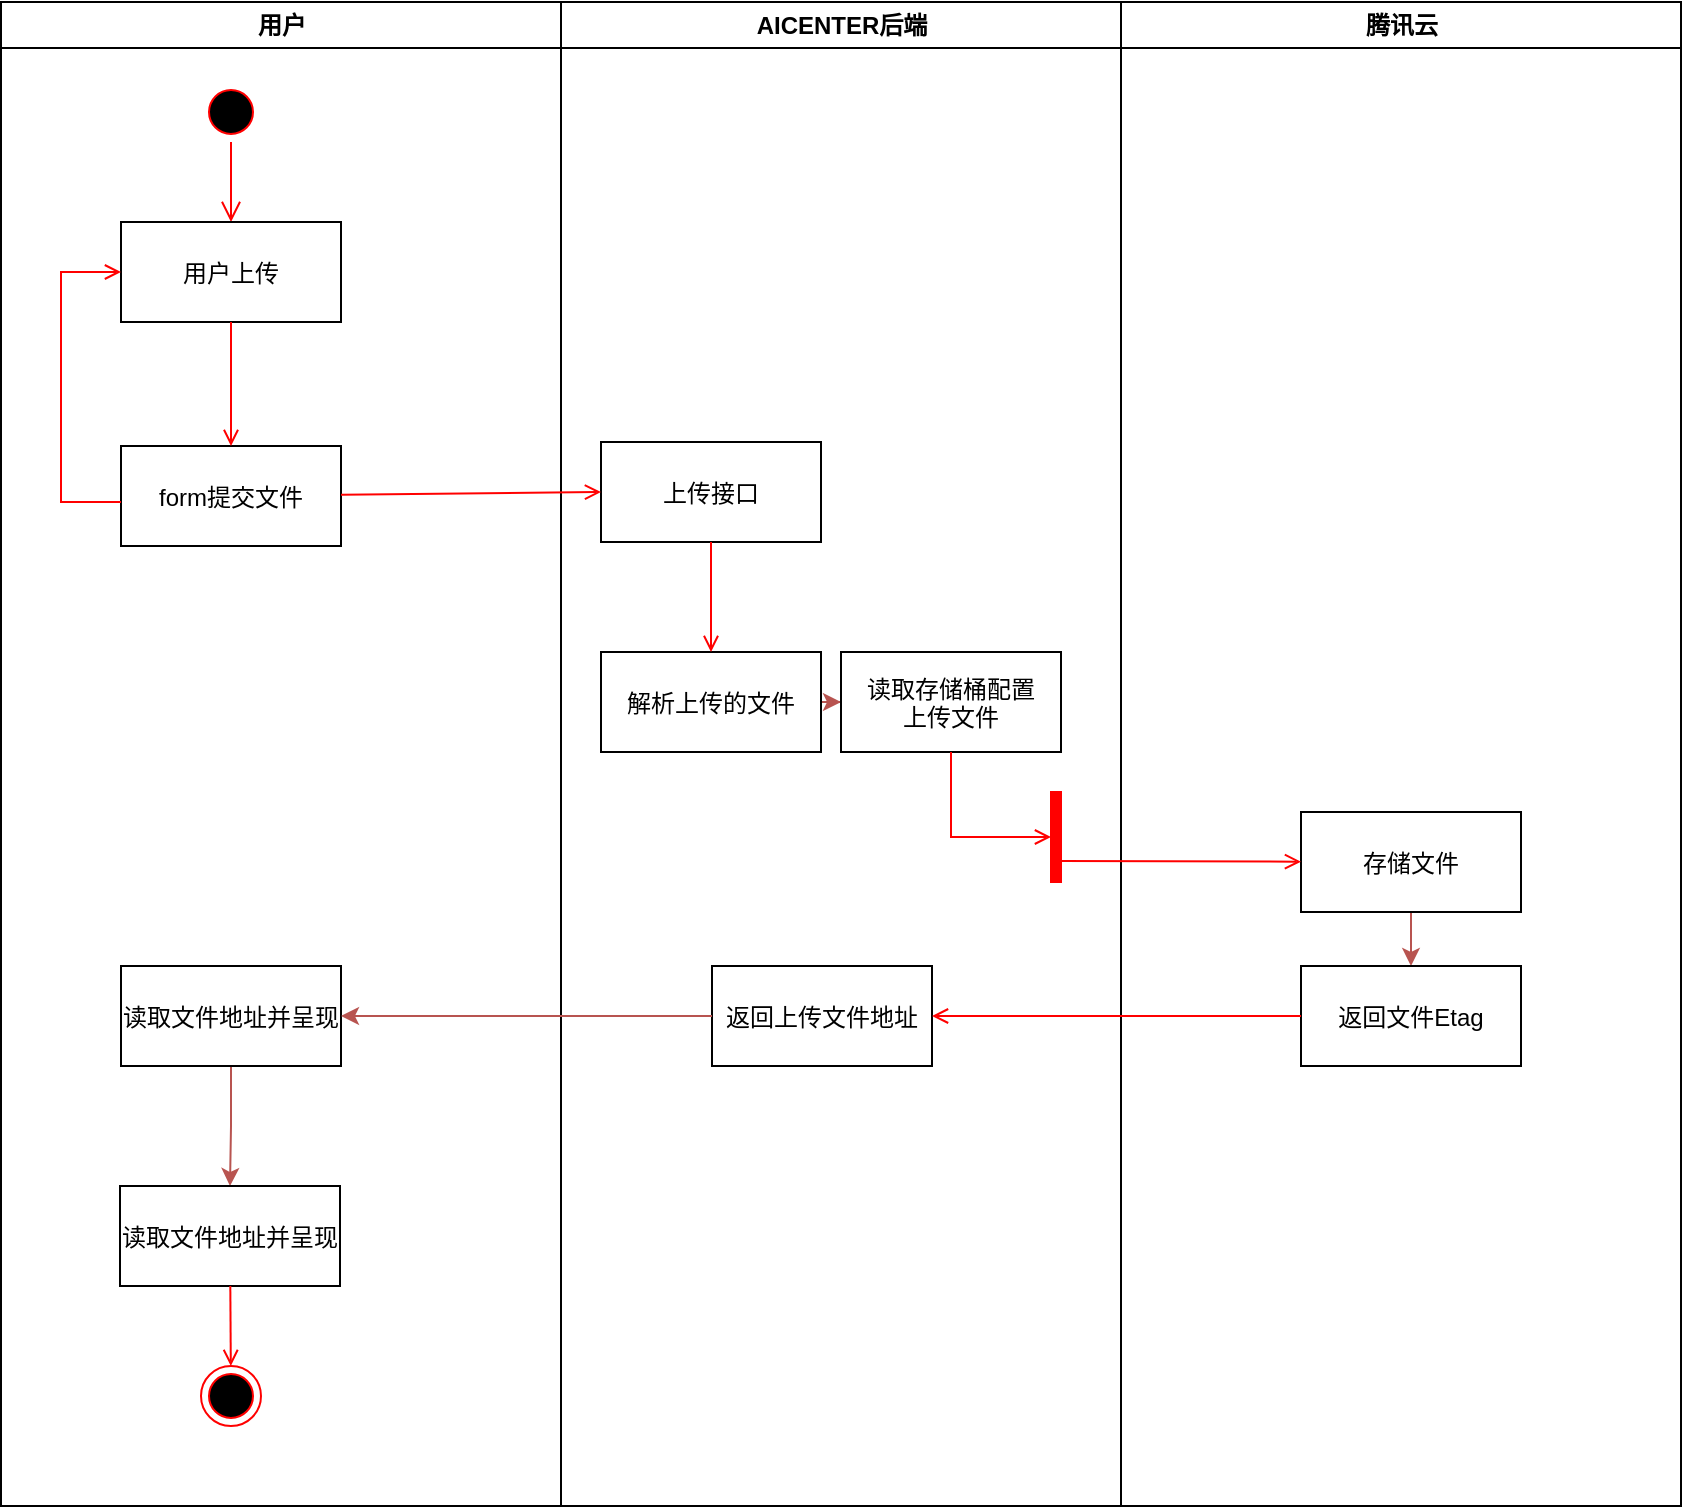 <mxfile version="21.6.1" type="github">
  <diagram name="Page-1" id="e7e014a7-5840-1c2e-5031-d8a46d1fe8dd">
    <mxGraphModel dx="1434" dy="764" grid="1" gridSize="10" guides="1" tooltips="1" connect="1" arrows="1" fold="1" page="1" pageScale="1" pageWidth="1169" pageHeight="826" background="none" math="0" shadow="0">
      <root>
        <mxCell id="0" />
        <mxCell id="1" parent="0" />
        <mxCell id="2" value="用户" style="swimlane;whiteSpace=wrap" parent="1" vertex="1">
          <mxGeometry x="164.5" y="128" width="280" height="752" as="geometry" />
        </mxCell>
        <mxCell id="5" value="" style="ellipse;shape=startState;fillColor=#000000;strokeColor=#ff0000;" parent="2" vertex="1">
          <mxGeometry x="100" y="40" width="30" height="30" as="geometry" />
        </mxCell>
        <mxCell id="6" value="" style="edgeStyle=elbowEdgeStyle;elbow=horizontal;verticalAlign=bottom;endArrow=open;endSize=8;strokeColor=#FF0000;endFill=1;rounded=0" parent="2" source="5" target="7" edge="1">
          <mxGeometry x="100" y="40" as="geometry">
            <mxPoint x="115" y="110" as="targetPoint" />
          </mxGeometry>
        </mxCell>
        <mxCell id="7" value="用户上传" style="" parent="2" vertex="1">
          <mxGeometry x="60" y="110" width="110" height="50" as="geometry" />
        </mxCell>
        <mxCell id="10" value="form提交文件" style="" parent="2" vertex="1">
          <mxGeometry x="60" y="222" width="110" height="50" as="geometry" />
        </mxCell>
        <mxCell id="11" value="" style="endArrow=open;strokeColor=#FF0000;endFill=1;rounded=0" parent="2" source="7" target="10" edge="1">
          <mxGeometry relative="1" as="geometry">
            <mxPoint x="115" y="270" as="sourcePoint" />
          </mxGeometry>
        </mxCell>
        <mxCell id="12" value="" style="edgeStyle=elbowEdgeStyle;elbow=horizontal;strokeColor=#FF0000;endArrow=open;endFill=1;rounded=0" parent="2" source="10" target="7" edge="1">
          <mxGeometry width="100" height="100" relative="1" as="geometry">
            <mxPoint x="160" y="290" as="sourcePoint" />
            <mxPoint x="260" y="190" as="targetPoint" />
            <Array as="points">
              <mxPoint x="30" y="250" />
            </Array>
          </mxGeometry>
        </mxCell>
        <mxCell id="mOag8kRdlRb5iySP_rER-56" style="edgeStyle=orthogonalEdgeStyle;rounded=0;orthogonalLoop=1;jettySize=auto;html=1;entryX=0.5;entryY=0;entryDx=0;entryDy=0;fillColor=#f8cecc;strokeColor=#b85450;" edge="1" parent="2" source="mOag8kRdlRb5iySP_rER-53" target="mOag8kRdlRb5iySP_rER-55">
          <mxGeometry relative="1" as="geometry" />
        </mxCell>
        <mxCell id="mOag8kRdlRb5iySP_rER-53" value="读取文件地址并呈现" style="" vertex="1" parent="2">
          <mxGeometry x="60" y="482" width="110" height="50" as="geometry" />
        </mxCell>
        <mxCell id="mOag8kRdlRb5iySP_rER-55" value="读取文件地址并呈现" style="" vertex="1" parent="2">
          <mxGeometry x="59.5" y="592" width="110" height="50" as="geometry" />
        </mxCell>
        <mxCell id="mOag8kRdlRb5iySP_rER-45" value="" style="ellipse;shape=endState;fillColor=#000000;strokeColor=#ff0000" vertex="1" parent="2">
          <mxGeometry x="100" y="682" width="30" height="30" as="geometry" />
        </mxCell>
        <mxCell id="mOag8kRdlRb5iySP_rER-46" value="" style="endArrow=open;strokeColor=#FF0000;endFill=1;rounded=0" edge="1" parent="2" source="mOag8kRdlRb5iySP_rER-55" target="mOag8kRdlRb5iySP_rER-45">
          <mxGeometry relative="1" as="geometry">
            <mxPoint x="930" y="446.879" as="sourcePoint" />
          </mxGeometry>
        </mxCell>
        <mxCell id="3" value="AICENTER后端" style="swimlane;whiteSpace=wrap" parent="1" vertex="1">
          <mxGeometry x="444.5" y="128" width="280" height="752" as="geometry" />
        </mxCell>
        <mxCell id="16" value="上传接口" style="" parent="3" vertex="1">
          <mxGeometry x="20" y="220" width="110" height="50" as="geometry" />
        </mxCell>
        <mxCell id="mOag8kRdlRb5iySP_rER-47" style="edgeStyle=orthogonalEdgeStyle;rounded=0;orthogonalLoop=1;jettySize=auto;html=1;fillColor=#f8cecc;strokeColor=#b85450;" edge="1" parent="3" source="18" target="30">
          <mxGeometry relative="1" as="geometry" />
        </mxCell>
        <mxCell id="18" value="解析上传的文件" style="" parent="3" vertex="1">
          <mxGeometry x="20" y="325" width="110" height="50" as="geometry" />
        </mxCell>
        <mxCell id="19" value="" style="endArrow=open;strokeColor=#FF0000;endFill=1;rounded=0" parent="3" source="16" target="18" edge="1">
          <mxGeometry relative="1" as="geometry" />
        </mxCell>
        <mxCell id="30" value="读取存储桶配置&#xa;上传文件" style="" parent="3" vertex="1">
          <mxGeometry x="140" y="325" width="110" height="50" as="geometry" />
        </mxCell>
        <mxCell id="34" value="" style="whiteSpace=wrap;strokeColor=#FF0000;fillColor=#FF0000" parent="3" vertex="1">
          <mxGeometry x="245" y="395" width="5" height="45" as="geometry" />
        </mxCell>
        <mxCell id="41" value="" style="edgeStyle=elbowEdgeStyle;elbow=horizontal;entryX=0;entryY=0.5;strokeColor=#FF0000;endArrow=open;endFill=1;rounded=0" parent="3" source="30" target="34" edge="1">
          <mxGeometry width="100" height="100" relative="1" as="geometry">
            <mxPoint x="60" y="480" as="sourcePoint" />
            <mxPoint x="160" y="380" as="targetPoint" />
            <Array as="points">
              <mxPoint x="195" y="400" />
            </Array>
          </mxGeometry>
        </mxCell>
        <mxCell id="mOag8kRdlRb5iySP_rER-50" value="返回上传文件地址" style="" vertex="1" parent="3">
          <mxGeometry x="75.5" y="482" width="110" height="50" as="geometry" />
        </mxCell>
        <mxCell id="4" value="腾讯云" style="swimlane;whiteSpace=wrap" parent="1" vertex="1">
          <mxGeometry x="724.5" y="128" width="280" height="752" as="geometry" />
        </mxCell>
        <mxCell id="mOag8kRdlRb5iySP_rER-52" value="" style="edgeStyle=orthogonalEdgeStyle;rounded=0;orthogonalLoop=1;jettySize=auto;html=1;fillColor=#f8cecc;strokeColor=#b85450;" edge="1" parent="4" source="33" target="mOag8kRdlRb5iySP_rER-51">
          <mxGeometry relative="1" as="geometry" />
        </mxCell>
        <mxCell id="33" value="存储文件" style="" parent="4" vertex="1">
          <mxGeometry x="90" y="405" width="110" height="50" as="geometry" />
        </mxCell>
        <mxCell id="37" value="" style="edgeStyle=none;strokeColor=#FF0000;endArrow=open;endFill=1;rounded=0" parent="4" target="33" edge="1">
          <mxGeometry width="100" height="100" relative="1" as="geometry">
            <mxPoint x="-30" y="429.5" as="sourcePoint" />
            <mxPoint x="90" y="429.5" as="targetPoint" />
          </mxGeometry>
        </mxCell>
        <mxCell id="mOag8kRdlRb5iySP_rER-51" value="返回文件Etag" style="" vertex="1" parent="4">
          <mxGeometry x="90" y="482" width="110" height="50" as="geometry" />
        </mxCell>
        <mxCell id="20" value="" style="endArrow=open;strokeColor=#FF0000;endFill=1;rounded=0;entryX=0;entryY=0.5;entryDx=0;entryDy=0;" parent="1" source="10" target="16" edge="1">
          <mxGeometry relative="1" as="geometry" />
        </mxCell>
        <mxCell id="39" value="" style="endArrow=open;strokeColor=#FF0000;endFill=1;rounded=0;entryX=1;entryY=0.5;entryDx=0;entryDy=0;exitX=0;exitY=0.5;exitDx=0;exitDy=0;" parent="1" source="mOag8kRdlRb5iySP_rER-51" target="mOag8kRdlRb5iySP_rER-50" edge="1">
          <mxGeometry relative="1" as="geometry">
            <mxPoint x="869.5" y="628" as="targetPoint" />
          </mxGeometry>
        </mxCell>
        <mxCell id="mOag8kRdlRb5iySP_rER-54" style="edgeStyle=orthogonalEdgeStyle;rounded=0;orthogonalLoop=1;jettySize=auto;html=1;entryX=1;entryY=0.5;entryDx=0;entryDy=0;fillColor=#f8cecc;strokeColor=#b85450;" edge="1" parent="1" source="mOag8kRdlRb5iySP_rER-50" target="mOag8kRdlRb5iySP_rER-53">
          <mxGeometry relative="1" as="geometry" />
        </mxCell>
      </root>
    </mxGraphModel>
  </diagram>
</mxfile>
